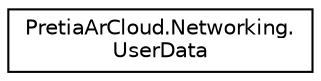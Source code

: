 digraph "Graphical Class Hierarchy"
{
 // LATEX_PDF_SIZE
  edge [fontname="Helvetica",fontsize="10",labelfontname="Helvetica",labelfontsize="10"];
  node [fontname="Helvetica",fontsize="10",shape=record];
  rankdir="LR";
  Node0 [label="PretiaArCloud.Networking.\lUserData",height=0.2,width=0.4,color="black", fillcolor="white", style="filled",URL="$classPretiaArCloud_1_1Networking_1_1UserData.html",tooltip=" "];
}
